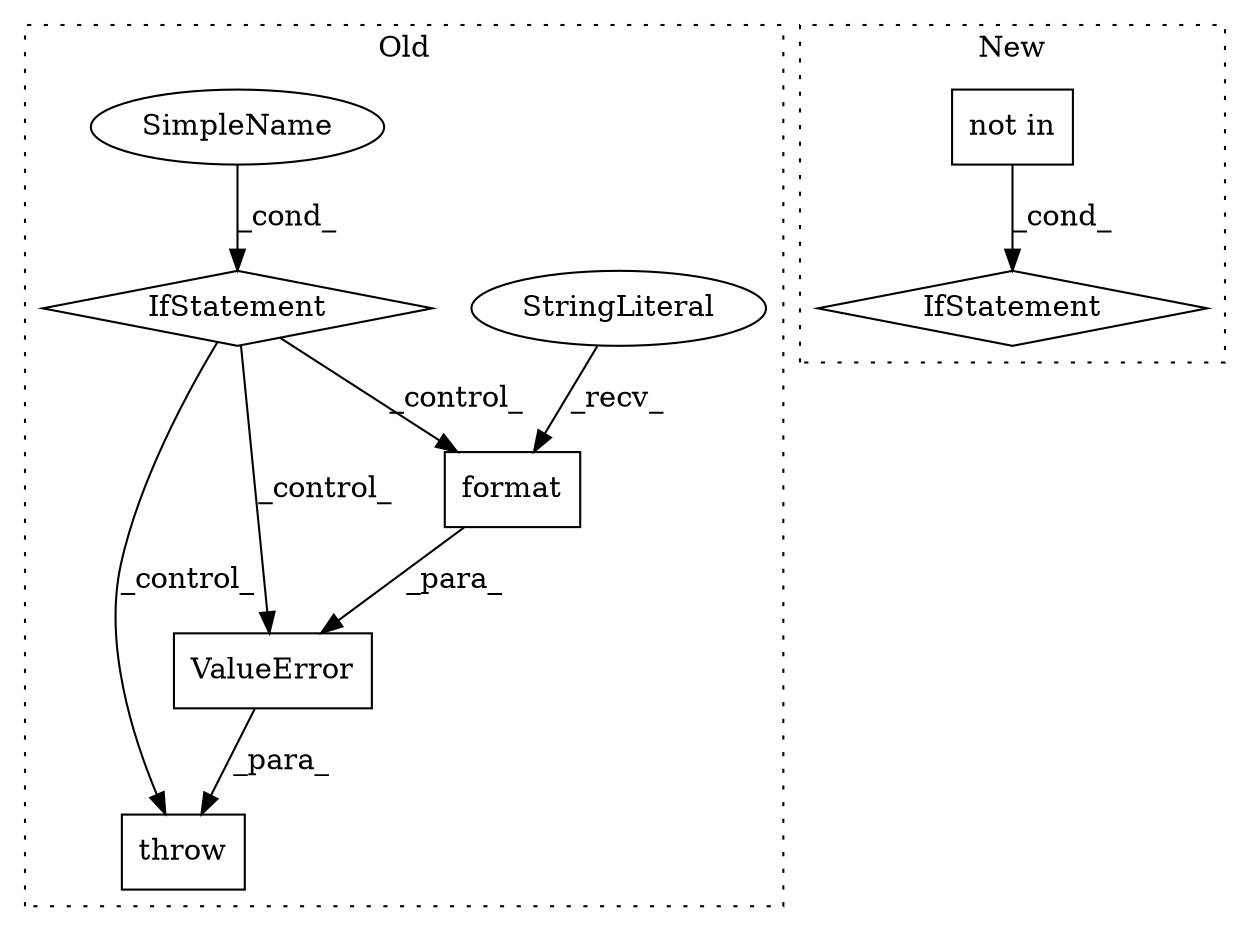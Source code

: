 digraph G {
subgraph cluster0 {
1 [label="format" a="32" s="43577,43599" l="7,1" shape="box"];
4 [label="IfStatement" a="25" s="43430,43504" l="4,2" shape="diamond"];
5 [label="SimpleName" a="42" s="" l="" shape="ellipse"];
6 [label="StringLiteral" a="45" s="43531" l="45" shape="ellipse"];
7 [label="throw" a="53" s="43514" l="6" shape="box"];
8 [label="ValueError" a="32" s="43520,43600" l="11,1" shape="box"];
label = "Old";
style="dotted";
}
subgraph cluster1 {
2 [label="not in" a="108" s="39677" l="41" shape="box"];
3 [label="IfStatement" a="25" s="39669,39718" l="8,2" shape="diamond"];
label = "New";
style="dotted";
}
1 -> 8 [label="_para_"];
2 -> 3 [label="_cond_"];
4 -> 1 [label="_control_"];
4 -> 8 [label="_control_"];
4 -> 7 [label="_control_"];
5 -> 4 [label="_cond_"];
6 -> 1 [label="_recv_"];
8 -> 7 [label="_para_"];
}